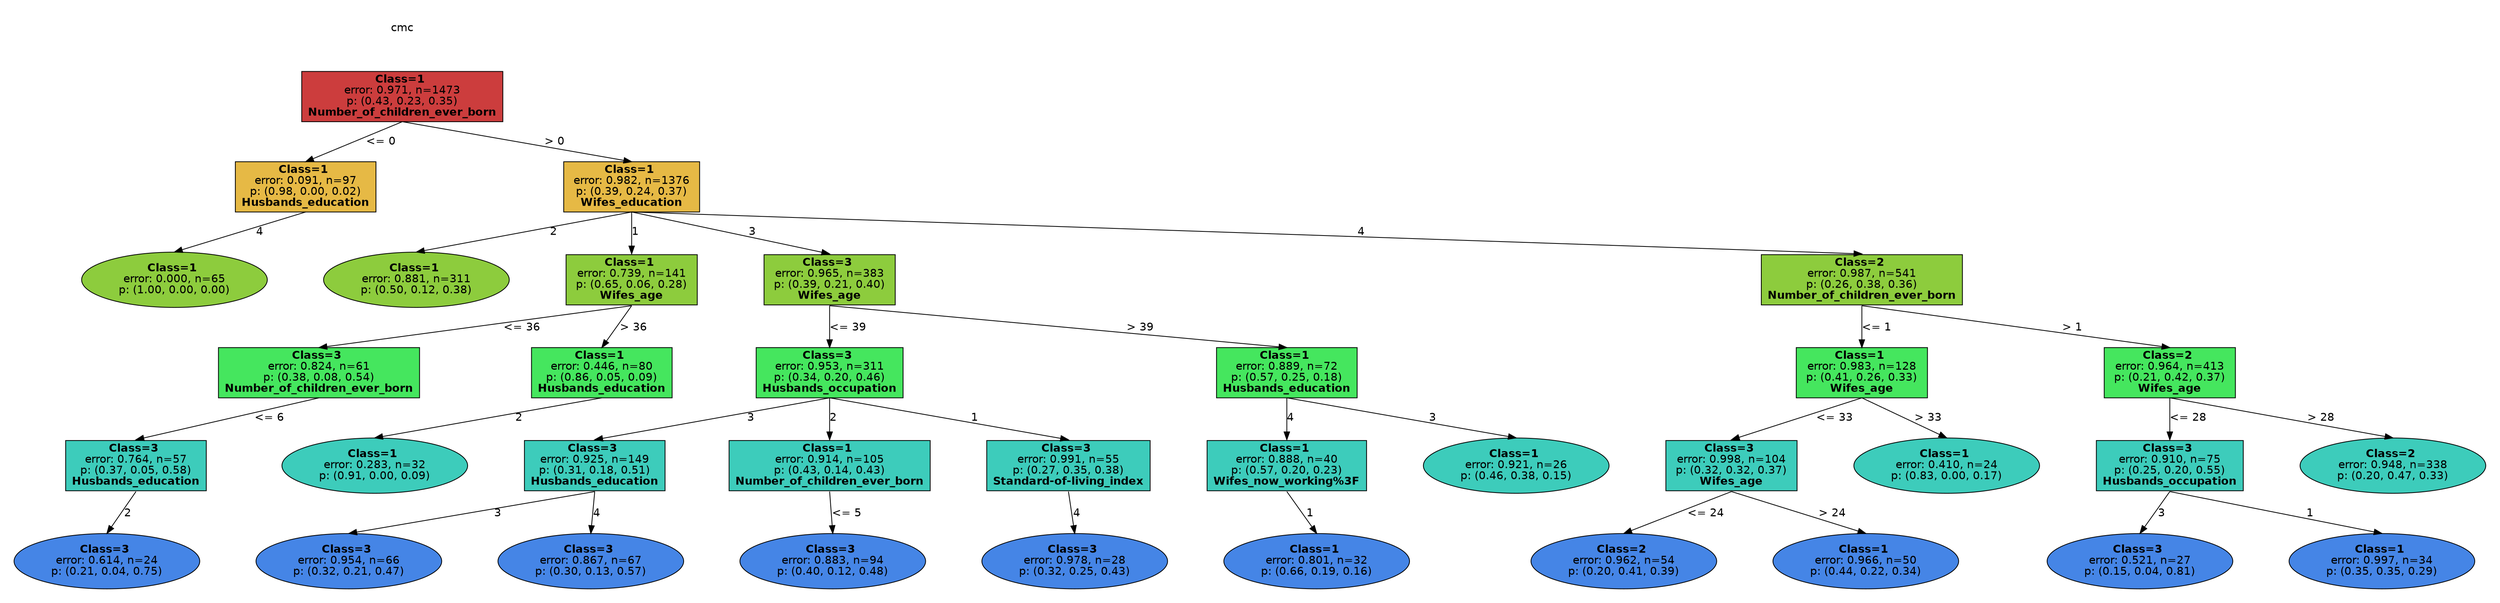 digraph Tree {
splines=false;
graph [pad=".25", ranksep="0.5", nodesep="1"];
node [shape=rect, style="filled", color="black", fontname="helvetica",fillcolor="white"] ;
edge [fontname="helvetica"] ;
0 [label="cmc", shape=plaintext];
0:s -> 1:n [style=invis];   
1 [label=<<b> Class=1 </b> <br/> error: 0.971, n=1473 <br/> p: (0.43, 0.23, 0.35) <br/><b>Number_of_children_ever_born</b>>, fillcolor="0.000 0.7 0.800", shape="rect"];
2 [label=<<b> Class=1 </b> <br/> error: 0.091, n=97 <br/> p: (0.98, 0.00, 0.02) <br/><b>Husbands_education</b>>, fillcolor="0.120 0.7 0.900", shape="rect"];
1:s -> 2:n [label="<= 0"] ;
3 [label=<<b> Class=1 </b> <br/> error: 0.000, n=65 <br/> p: (1.00, 0.00, 0.00) >, fillcolor="0.240 0.7 0.800", shape="oval"];
2:s -> 3:n [label="4"] ;
4 [label=<<b> Class=1 </b> <br/> error: 0.982, n=1376 <br/> p: (0.39, 0.24, 0.37) <br/><b>Wifes_education</b>>, fillcolor="0.120 0.7 0.900", shape="rect"];
1:s -> 4:n [label="> 0"] ;
5 [label=<<b> Class=1 </b> <br/> error: 0.881, n=311 <br/> p: (0.50, 0.12, 0.38) >, fillcolor="0.240 0.7 0.800", shape="oval"];
4:s -> 5:n [label="2"] ;
6 [label=<<b> Class=1 </b> <br/> error: 0.739, n=141 <br/> p: (0.65, 0.06, 0.28) <br/><b>Wifes_age</b>>, fillcolor="0.240 0.7 0.800", shape="rect"];
4:s -> 6:n [label="1"] ;
7 [label=<<b> Class=3 </b> <br/> error: 0.824, n=61 <br/> p: (0.38, 0.08, 0.54) <br/><b>Number_of_children_ever_born</b>>, fillcolor="0.360 0.7 0.900", shape="rect"];
6:s -> 7:n [label="<= 36"] ;
8 [label=<<b> Class=3 </b> <br/> error: 0.764, n=57 <br/> p: (0.37, 0.05, 0.58) <br/><b>Husbands_education</b>>, fillcolor="0.480 0.7 0.800", shape="rect"];
7:s -> 8:n [label="<= 6"] ;
9 [label=<<b> Class=3 </b> <br/> error: 0.614, n=24 <br/> p: (0.21, 0.04, 0.75) >, fillcolor="0.600 0.7 0.900", shape="oval"];
8:s -> 9:n [label="2"] ;
10 [label=<<b> Class=1 </b> <br/> error: 0.446, n=80 <br/> p: (0.86, 0.05, 0.09) <br/><b>Husbands_education</b>>, fillcolor="0.360 0.7 0.900", shape="rect"];
6:s -> 10:n [label="> 36"] ;
11 [label=<<b> Class=1 </b> <br/> error: 0.283, n=32 <br/> p: (0.91, 0.00, 0.09) >, fillcolor="0.480 0.7 0.800", shape="oval"];
10:s -> 11:n [label="2"] ;
12 [label=<<b> Class=3 </b> <br/> error: 0.965, n=383 <br/> p: (0.39, 0.21, 0.40) <br/><b>Wifes_age</b>>, fillcolor="0.240 0.7 0.800", shape="rect"];
4:s -> 12:n [label="3"] ;
13 [label=<<b> Class=3 </b> <br/> error: 0.953, n=311 <br/> p: (0.34, 0.20, 0.46) <br/><b>Husbands_occupation</b>>, fillcolor="0.360 0.7 0.900", shape="rect"];
12:s -> 13:n [label="<= 39"] ;
14 [label=<<b> Class=3 </b> <br/> error: 0.925, n=149 <br/> p: (0.31, 0.18, 0.51) <br/><b>Husbands_education</b>>, fillcolor="0.480 0.7 0.800", shape="rect"];
13:s -> 14:n [label="3"] ;
15 [label=<<b> Class=3 </b> <br/> error: 0.954, n=66 <br/> p: (0.32, 0.21, 0.47) >, fillcolor="0.600 0.7 0.900", shape="oval"];
14:s -> 15:n [label="3"] ;
16 [label=<<b> Class=3 </b> <br/> error: 0.867, n=67 <br/> p: (0.30, 0.13, 0.57) >, fillcolor="0.600 0.7 0.900", shape="oval"];
14:s -> 16:n [label="4"] ;
17 [label=<<b> Class=1 </b> <br/> error: 0.914, n=105 <br/> p: (0.43, 0.14, 0.43) <br/><b>Number_of_children_ever_born</b>>, fillcolor="0.480 0.7 0.800", shape="rect"];
13:s -> 17:n [label="2"] ;
18 [label=<<b> Class=3 </b> <br/> error: 0.883, n=94 <br/> p: (0.40, 0.12, 0.48) >, fillcolor="0.600 0.7 0.900", shape="oval"];
17:s -> 18:n [label="<= 5"] ;
19 [label=<<b> Class=3 </b> <br/> error: 0.991, n=55 <br/> p: (0.27, 0.35, 0.38) <br/><b>Standard-of-living_index</b>>, fillcolor="0.480 0.7 0.800", shape="rect"];
13:s -> 19:n [label="1"] ;
20 [label=<<b> Class=3 </b> <br/> error: 0.978, n=28 <br/> p: (0.32, 0.25, 0.43) >, fillcolor="0.600 0.7 0.900", shape="oval"];
19:s -> 20:n [label="4"] ;
21 [label=<<b> Class=1 </b> <br/> error: 0.889, n=72 <br/> p: (0.57, 0.25, 0.18) <br/><b>Husbands_education</b>>, fillcolor="0.360 0.7 0.900", shape="rect"];
12:s -> 21:n [label="> 39"] ;
22 [label=<<b> Class=1 </b> <br/> error: 0.888, n=40 <br/> p: (0.57, 0.20, 0.23) <br/><b>Wifes_now_working%3F</b>>, fillcolor="0.480 0.7 0.800", shape="rect"];
21:s -> 22:n [label="4"] ;
23 [label=<<b> Class=1 </b> <br/> error: 0.801, n=32 <br/> p: (0.66, 0.19, 0.16) >, fillcolor="0.600 0.7 0.900", shape="oval"];
22:s -> 23:n [label="1"] ;
24 [label=<<b> Class=1 </b> <br/> error: 0.921, n=26 <br/> p: (0.46, 0.38, 0.15) >, fillcolor="0.480 0.7 0.800", shape="oval"];
21:s -> 24:n [label="3"] ;
25 [label=<<b> Class=2 </b> <br/> error: 0.987, n=541 <br/> p: (0.26, 0.38, 0.36) <br/><b>Number_of_children_ever_born</b>>, fillcolor="0.240 0.7 0.800", shape="rect"];
4:s -> 25:n [label="4"] ;
26 [label=<<b> Class=1 </b> <br/> error: 0.983, n=128 <br/> p: (0.41, 0.26, 0.33) <br/><b>Wifes_age</b>>, fillcolor="0.360 0.7 0.900", shape="rect"];
25:s -> 26:n [label="<= 1"] ;
27 [label=<<b> Class=3 </b> <br/> error: 0.998, n=104 <br/> p: (0.32, 0.32, 0.37) <br/><b>Wifes_age</b>>, fillcolor="0.480 0.7 0.800", shape="rect"];
26:s -> 27:n [label="<= 33"] ;
28 [label=<<b> Class=2 </b> <br/> error: 0.962, n=54 <br/> p: (0.20, 0.41, 0.39) >, fillcolor="0.600 0.7 0.900", shape="oval"];
27:s -> 28:n [label="<= 24"] ;
29 [label=<<b> Class=1 </b> <br/> error: 0.966, n=50 <br/> p: (0.44, 0.22, 0.34) >, fillcolor="0.600 0.7 0.900", shape="oval"];
27:s -> 29:n [label="> 24"] ;
30 [label=<<b> Class=1 </b> <br/> error: 0.410, n=24 <br/> p: (0.83, 0.00, 0.17) >, fillcolor="0.480 0.7 0.800", shape="oval"];
26:s -> 30:n [label="> 33"] ;
31 [label=<<b> Class=2 </b> <br/> error: 0.964, n=413 <br/> p: (0.21, 0.42, 0.37) <br/><b>Wifes_age</b>>, fillcolor="0.360 0.7 0.900", shape="rect"];
25:s -> 31:n [label="> 1"] ;
32 [label=<<b> Class=3 </b> <br/> error: 0.910, n=75 <br/> p: (0.25, 0.20, 0.55) <br/><b>Husbands_occupation</b>>, fillcolor="0.480 0.7 0.800", shape="rect"];
31:s -> 32:n [label="<= 28"] ;
33 [label=<<b> Class=3 </b> <br/> error: 0.521, n=27 <br/> p: (0.15, 0.04, 0.81) >, fillcolor="0.600 0.7 0.900", shape="oval"];
32:s -> 33:n [label="3"] ;
34 [label=<<b> Class=1 </b> <br/> error: 0.997, n=34 <br/> p: (0.35, 0.35, 0.29) >, fillcolor="0.600 0.7 0.900", shape="oval"];
32:s -> 34:n [label="1"] ;
35 [label=<<b> Class=2 </b> <br/> error: 0.948, n=338 <br/> p: (0.20, 0.47, 0.33) >, fillcolor="0.480 0.7 0.800", shape="oval"];
31:s -> 35:n [label="> 28"] ;

}